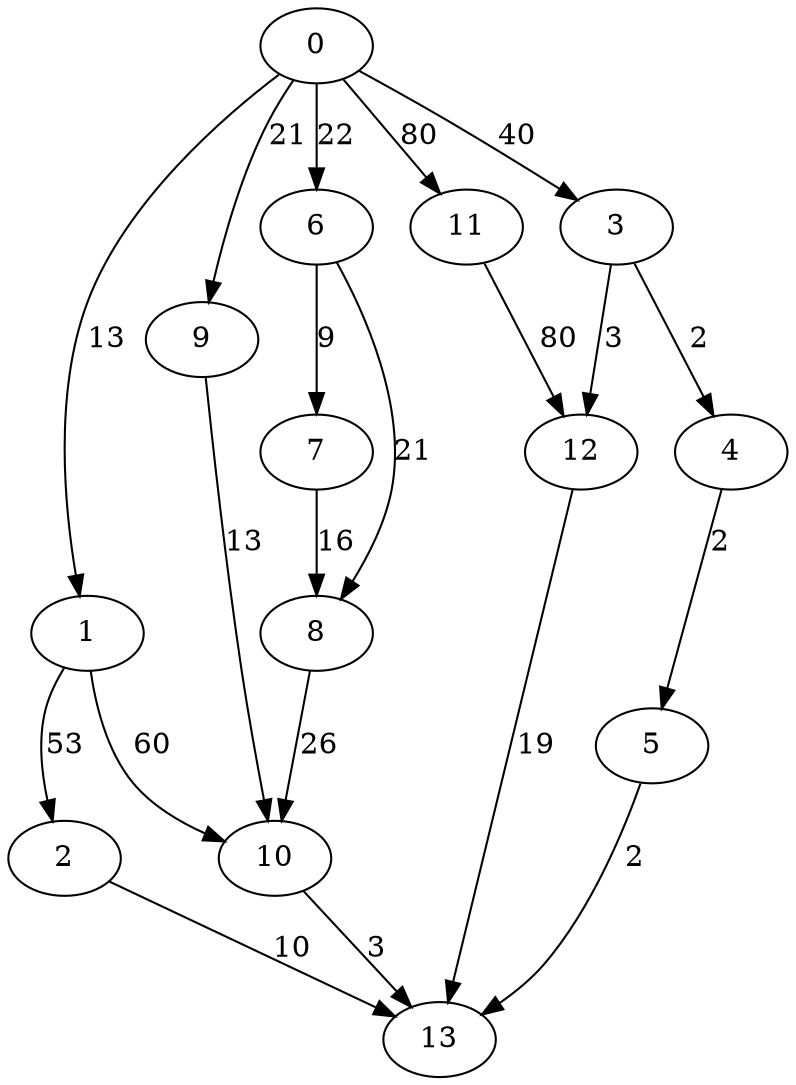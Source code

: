 digraph data9 {
0 -> 1 [ label = 13 ];
0 -> 3 [ label = 40 ];
0 -> 6 [ label = 22 ];
0 -> 9 [ label = 21 ];
0 -> 11 [ label = 80 ];
1 -> 2 [ label = 53 ];
1 -> 10 [ label = 60 ];
2 -> 13 [ label = 10 ];
3 -> 4 [ label = 2 ];
3 -> 12 [ label = 3 ];
4 -> 5 [ label = 2 ];
5 -> 13 [ label = 2 ];
6 -> 7 [ label = 9 ];
6 -> 8 [ label = 21 ];
7 -> 8 [ label = 16 ];
8 -> 10 [ label = 26 ];
9 -> 10 [ label = 13 ];
10 -> 13 [ label = 3 ];
11 -> 12 [ label = 80 ];
12 -> 13 [ label = 19 ];
 }

